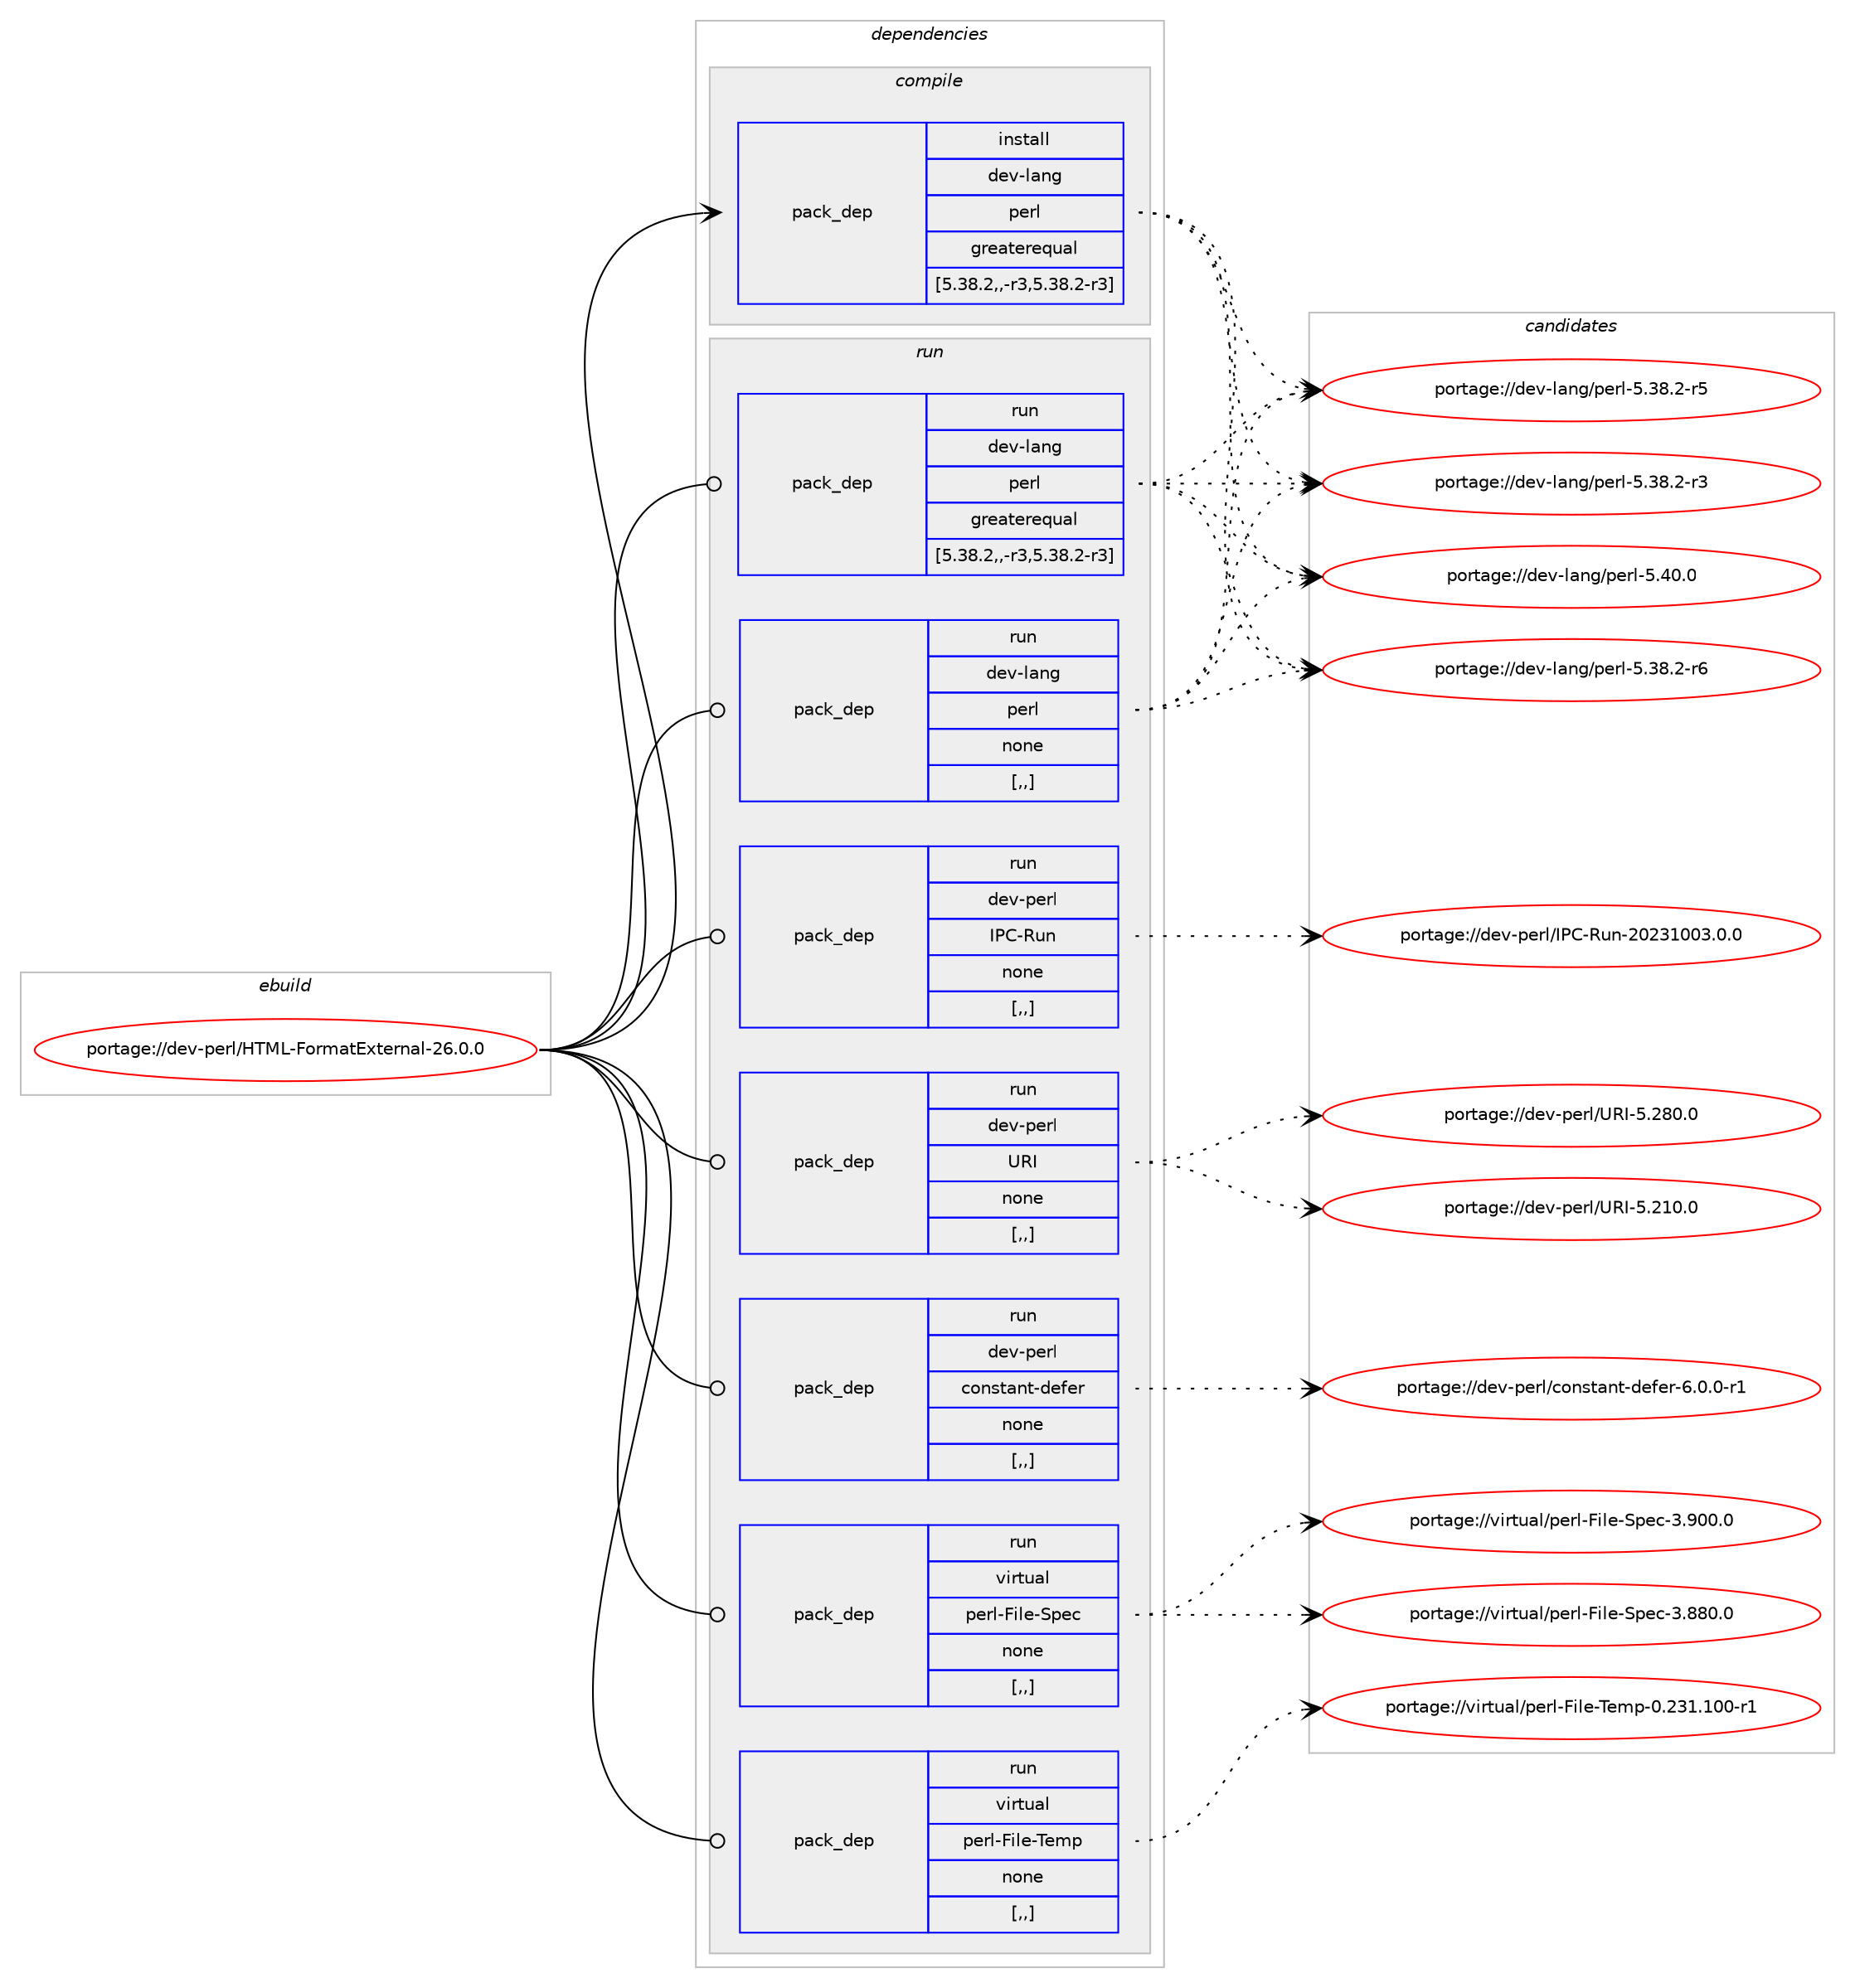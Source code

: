 digraph prolog {

# *************
# Graph options
# *************

newrank=true;
concentrate=true;
compound=true;
graph [rankdir=LR,fontname=Helvetica,fontsize=10,ranksep=1.5];#, ranksep=2.5, nodesep=0.2];
edge  [arrowhead=vee];
node  [fontname=Helvetica,fontsize=10];

# **********
# The ebuild
# **********

subgraph cluster_leftcol {
color=gray;
label=<<i>ebuild</i>>;
id [label="portage://dev-perl/HTML-FormatExternal-26.0.0", color=red, width=4, href="../dev-perl/HTML-FormatExternal-26.0.0.svg"];
}

# ****************
# The dependencies
# ****************

subgraph cluster_midcol {
color=gray;
label=<<i>dependencies</i>>;
subgraph cluster_compile {
fillcolor="#eeeeee";
style=filled;
label=<<i>compile</i>>;
subgraph pack100219 {
dependency131342 [label=<<TABLE BORDER="0" CELLBORDER="1" CELLSPACING="0" CELLPADDING="4" WIDTH="220"><TR><TD ROWSPAN="6" CELLPADDING="30">pack_dep</TD></TR><TR><TD WIDTH="110">install</TD></TR><TR><TD>dev-lang</TD></TR><TR><TD>perl</TD></TR><TR><TD>greaterequal</TD></TR><TR><TD>[5.38.2,,-r3,5.38.2-r3]</TD></TR></TABLE>>, shape=none, color=blue];
}
id:e -> dependency131342:w [weight=20,style="solid",arrowhead="vee"];
}
subgraph cluster_compileandrun {
fillcolor="#eeeeee";
style=filled;
label=<<i>compile and run</i>>;
}
subgraph cluster_run {
fillcolor="#eeeeee";
style=filled;
label=<<i>run</i>>;
subgraph pack100220 {
dependency131343 [label=<<TABLE BORDER="0" CELLBORDER="1" CELLSPACING="0" CELLPADDING="4" WIDTH="220"><TR><TD ROWSPAN="6" CELLPADDING="30">pack_dep</TD></TR><TR><TD WIDTH="110">run</TD></TR><TR><TD>dev-lang</TD></TR><TR><TD>perl</TD></TR><TR><TD>greaterequal</TD></TR><TR><TD>[5.38.2,,-r3,5.38.2-r3]</TD></TR></TABLE>>, shape=none, color=blue];
}
id:e -> dependency131343:w [weight=20,style="solid",arrowhead="odot"];
subgraph pack100221 {
dependency131344 [label=<<TABLE BORDER="0" CELLBORDER="1" CELLSPACING="0" CELLPADDING="4" WIDTH="220"><TR><TD ROWSPAN="6" CELLPADDING="30">pack_dep</TD></TR><TR><TD WIDTH="110">run</TD></TR><TR><TD>dev-lang</TD></TR><TR><TD>perl</TD></TR><TR><TD>none</TD></TR><TR><TD>[,,]</TD></TR></TABLE>>, shape=none, color=blue];
}
id:e -> dependency131344:w [weight=20,style="solid",arrowhead="odot"];
subgraph pack100222 {
dependency131345 [label=<<TABLE BORDER="0" CELLBORDER="1" CELLSPACING="0" CELLPADDING="4" WIDTH="220"><TR><TD ROWSPAN="6" CELLPADDING="30">pack_dep</TD></TR><TR><TD WIDTH="110">run</TD></TR><TR><TD>dev-perl</TD></TR><TR><TD>IPC-Run</TD></TR><TR><TD>none</TD></TR><TR><TD>[,,]</TD></TR></TABLE>>, shape=none, color=blue];
}
id:e -> dependency131345:w [weight=20,style="solid",arrowhead="odot"];
subgraph pack100223 {
dependency131346 [label=<<TABLE BORDER="0" CELLBORDER="1" CELLSPACING="0" CELLPADDING="4" WIDTH="220"><TR><TD ROWSPAN="6" CELLPADDING="30">pack_dep</TD></TR><TR><TD WIDTH="110">run</TD></TR><TR><TD>dev-perl</TD></TR><TR><TD>URI</TD></TR><TR><TD>none</TD></TR><TR><TD>[,,]</TD></TR></TABLE>>, shape=none, color=blue];
}
id:e -> dependency131346:w [weight=20,style="solid",arrowhead="odot"];
subgraph pack100224 {
dependency131347 [label=<<TABLE BORDER="0" CELLBORDER="1" CELLSPACING="0" CELLPADDING="4" WIDTH="220"><TR><TD ROWSPAN="6" CELLPADDING="30">pack_dep</TD></TR><TR><TD WIDTH="110">run</TD></TR><TR><TD>dev-perl</TD></TR><TR><TD>constant-defer</TD></TR><TR><TD>none</TD></TR><TR><TD>[,,]</TD></TR></TABLE>>, shape=none, color=blue];
}
id:e -> dependency131347:w [weight=20,style="solid",arrowhead="odot"];
subgraph pack100225 {
dependency131348 [label=<<TABLE BORDER="0" CELLBORDER="1" CELLSPACING="0" CELLPADDING="4" WIDTH="220"><TR><TD ROWSPAN="6" CELLPADDING="30">pack_dep</TD></TR><TR><TD WIDTH="110">run</TD></TR><TR><TD>virtual</TD></TR><TR><TD>perl-File-Spec</TD></TR><TR><TD>none</TD></TR><TR><TD>[,,]</TD></TR></TABLE>>, shape=none, color=blue];
}
id:e -> dependency131348:w [weight=20,style="solid",arrowhead="odot"];
subgraph pack100226 {
dependency131349 [label=<<TABLE BORDER="0" CELLBORDER="1" CELLSPACING="0" CELLPADDING="4" WIDTH="220"><TR><TD ROWSPAN="6" CELLPADDING="30">pack_dep</TD></TR><TR><TD WIDTH="110">run</TD></TR><TR><TD>virtual</TD></TR><TR><TD>perl-File-Temp</TD></TR><TR><TD>none</TD></TR><TR><TD>[,,]</TD></TR></TABLE>>, shape=none, color=blue];
}
id:e -> dependency131349:w [weight=20,style="solid",arrowhead="odot"];
}
}

# **************
# The candidates
# **************

subgraph cluster_choices {
rank=same;
color=gray;
label=<<i>candidates</i>>;

subgraph choice100219 {
color=black;
nodesep=1;
choice10010111845108971101034711210111410845534652484648 [label="portage://dev-lang/perl-5.40.0", color=red, width=4,href="../dev-lang/perl-5.40.0.svg"];
choice100101118451089711010347112101114108455346515646504511454 [label="portage://dev-lang/perl-5.38.2-r6", color=red, width=4,href="../dev-lang/perl-5.38.2-r6.svg"];
choice100101118451089711010347112101114108455346515646504511453 [label="portage://dev-lang/perl-5.38.2-r5", color=red, width=4,href="../dev-lang/perl-5.38.2-r5.svg"];
choice100101118451089711010347112101114108455346515646504511451 [label="portage://dev-lang/perl-5.38.2-r3", color=red, width=4,href="../dev-lang/perl-5.38.2-r3.svg"];
dependency131342:e -> choice10010111845108971101034711210111410845534652484648:w [style=dotted,weight="100"];
dependency131342:e -> choice100101118451089711010347112101114108455346515646504511454:w [style=dotted,weight="100"];
dependency131342:e -> choice100101118451089711010347112101114108455346515646504511453:w [style=dotted,weight="100"];
dependency131342:e -> choice100101118451089711010347112101114108455346515646504511451:w [style=dotted,weight="100"];
}
subgraph choice100220 {
color=black;
nodesep=1;
choice10010111845108971101034711210111410845534652484648 [label="portage://dev-lang/perl-5.40.0", color=red, width=4,href="../dev-lang/perl-5.40.0.svg"];
choice100101118451089711010347112101114108455346515646504511454 [label="portage://dev-lang/perl-5.38.2-r6", color=red, width=4,href="../dev-lang/perl-5.38.2-r6.svg"];
choice100101118451089711010347112101114108455346515646504511453 [label="portage://dev-lang/perl-5.38.2-r5", color=red, width=4,href="../dev-lang/perl-5.38.2-r5.svg"];
choice100101118451089711010347112101114108455346515646504511451 [label="portage://dev-lang/perl-5.38.2-r3", color=red, width=4,href="../dev-lang/perl-5.38.2-r3.svg"];
dependency131343:e -> choice10010111845108971101034711210111410845534652484648:w [style=dotted,weight="100"];
dependency131343:e -> choice100101118451089711010347112101114108455346515646504511454:w [style=dotted,weight="100"];
dependency131343:e -> choice100101118451089711010347112101114108455346515646504511453:w [style=dotted,weight="100"];
dependency131343:e -> choice100101118451089711010347112101114108455346515646504511451:w [style=dotted,weight="100"];
}
subgraph choice100221 {
color=black;
nodesep=1;
choice10010111845108971101034711210111410845534652484648 [label="portage://dev-lang/perl-5.40.0", color=red, width=4,href="../dev-lang/perl-5.40.0.svg"];
choice100101118451089711010347112101114108455346515646504511454 [label="portage://dev-lang/perl-5.38.2-r6", color=red, width=4,href="../dev-lang/perl-5.38.2-r6.svg"];
choice100101118451089711010347112101114108455346515646504511453 [label="portage://dev-lang/perl-5.38.2-r5", color=red, width=4,href="../dev-lang/perl-5.38.2-r5.svg"];
choice100101118451089711010347112101114108455346515646504511451 [label="portage://dev-lang/perl-5.38.2-r3", color=red, width=4,href="../dev-lang/perl-5.38.2-r3.svg"];
dependency131344:e -> choice10010111845108971101034711210111410845534652484648:w [style=dotted,weight="100"];
dependency131344:e -> choice100101118451089711010347112101114108455346515646504511454:w [style=dotted,weight="100"];
dependency131344:e -> choice100101118451089711010347112101114108455346515646504511453:w [style=dotted,weight="100"];
dependency131344:e -> choice100101118451089711010347112101114108455346515646504511451:w [style=dotted,weight="100"];
}
subgraph choice100222 {
color=black;
nodesep=1;
choice1001011184511210111410847738067458211711045504850514948485146484648 [label="portage://dev-perl/IPC-Run-20231003.0.0", color=red, width=4,href="../dev-perl/IPC-Run-20231003.0.0.svg"];
dependency131345:e -> choice1001011184511210111410847738067458211711045504850514948485146484648:w [style=dotted,weight="100"];
}
subgraph choice100223 {
color=black;
nodesep=1;
choice10010111845112101114108478582734553465056484648 [label="portage://dev-perl/URI-5.280.0", color=red, width=4,href="../dev-perl/URI-5.280.0.svg"];
choice10010111845112101114108478582734553465049484648 [label="portage://dev-perl/URI-5.210.0", color=red, width=4,href="../dev-perl/URI-5.210.0.svg"];
dependency131346:e -> choice10010111845112101114108478582734553465056484648:w [style=dotted,weight="100"];
dependency131346:e -> choice10010111845112101114108478582734553465049484648:w [style=dotted,weight="100"];
}
subgraph choice100224 {
color=black;
nodesep=1;
choice10010111845112101114108479911111011511697110116451001011021011144554464846484511449 [label="portage://dev-perl/constant-defer-6.0.0-r1", color=red, width=4,href="../dev-perl/constant-defer-6.0.0-r1.svg"];
dependency131347:e -> choice10010111845112101114108479911111011511697110116451001011021011144554464846484511449:w [style=dotted,weight="100"];
}
subgraph choice100225 {
color=black;
nodesep=1;
choice118105114116117971084711210111410845701051081014583112101994551465748484648 [label="portage://virtual/perl-File-Spec-3.900.0", color=red, width=4,href="../virtual/perl-File-Spec-3.900.0.svg"];
choice118105114116117971084711210111410845701051081014583112101994551465656484648 [label="portage://virtual/perl-File-Spec-3.880.0", color=red, width=4,href="../virtual/perl-File-Spec-3.880.0.svg"];
dependency131348:e -> choice118105114116117971084711210111410845701051081014583112101994551465748484648:w [style=dotted,weight="100"];
dependency131348:e -> choice118105114116117971084711210111410845701051081014583112101994551465656484648:w [style=dotted,weight="100"];
}
subgraph choice100226 {
color=black;
nodesep=1;
choice118105114116117971084711210111410845701051081014584101109112454846505149464948484511449 [label="portage://virtual/perl-File-Temp-0.231.100-r1", color=red, width=4,href="../virtual/perl-File-Temp-0.231.100-r1.svg"];
dependency131349:e -> choice118105114116117971084711210111410845701051081014584101109112454846505149464948484511449:w [style=dotted,weight="100"];
}
}

}
